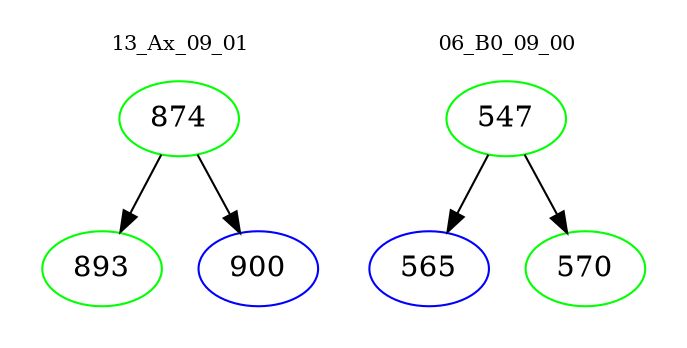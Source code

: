digraph{
subgraph cluster_0 {
color = white
label = "13_Ax_09_01";
fontsize=10;
T0_874 [label="874", color="green"]
T0_874 -> T0_893 [color="black"]
T0_893 [label="893", color="green"]
T0_874 -> T0_900 [color="black"]
T0_900 [label="900", color="blue"]
}
subgraph cluster_1 {
color = white
label = "06_B0_09_00";
fontsize=10;
T1_547 [label="547", color="green"]
T1_547 -> T1_565 [color="black"]
T1_565 [label="565", color="blue"]
T1_547 -> T1_570 [color="black"]
T1_570 [label="570", color="green"]
}
}

